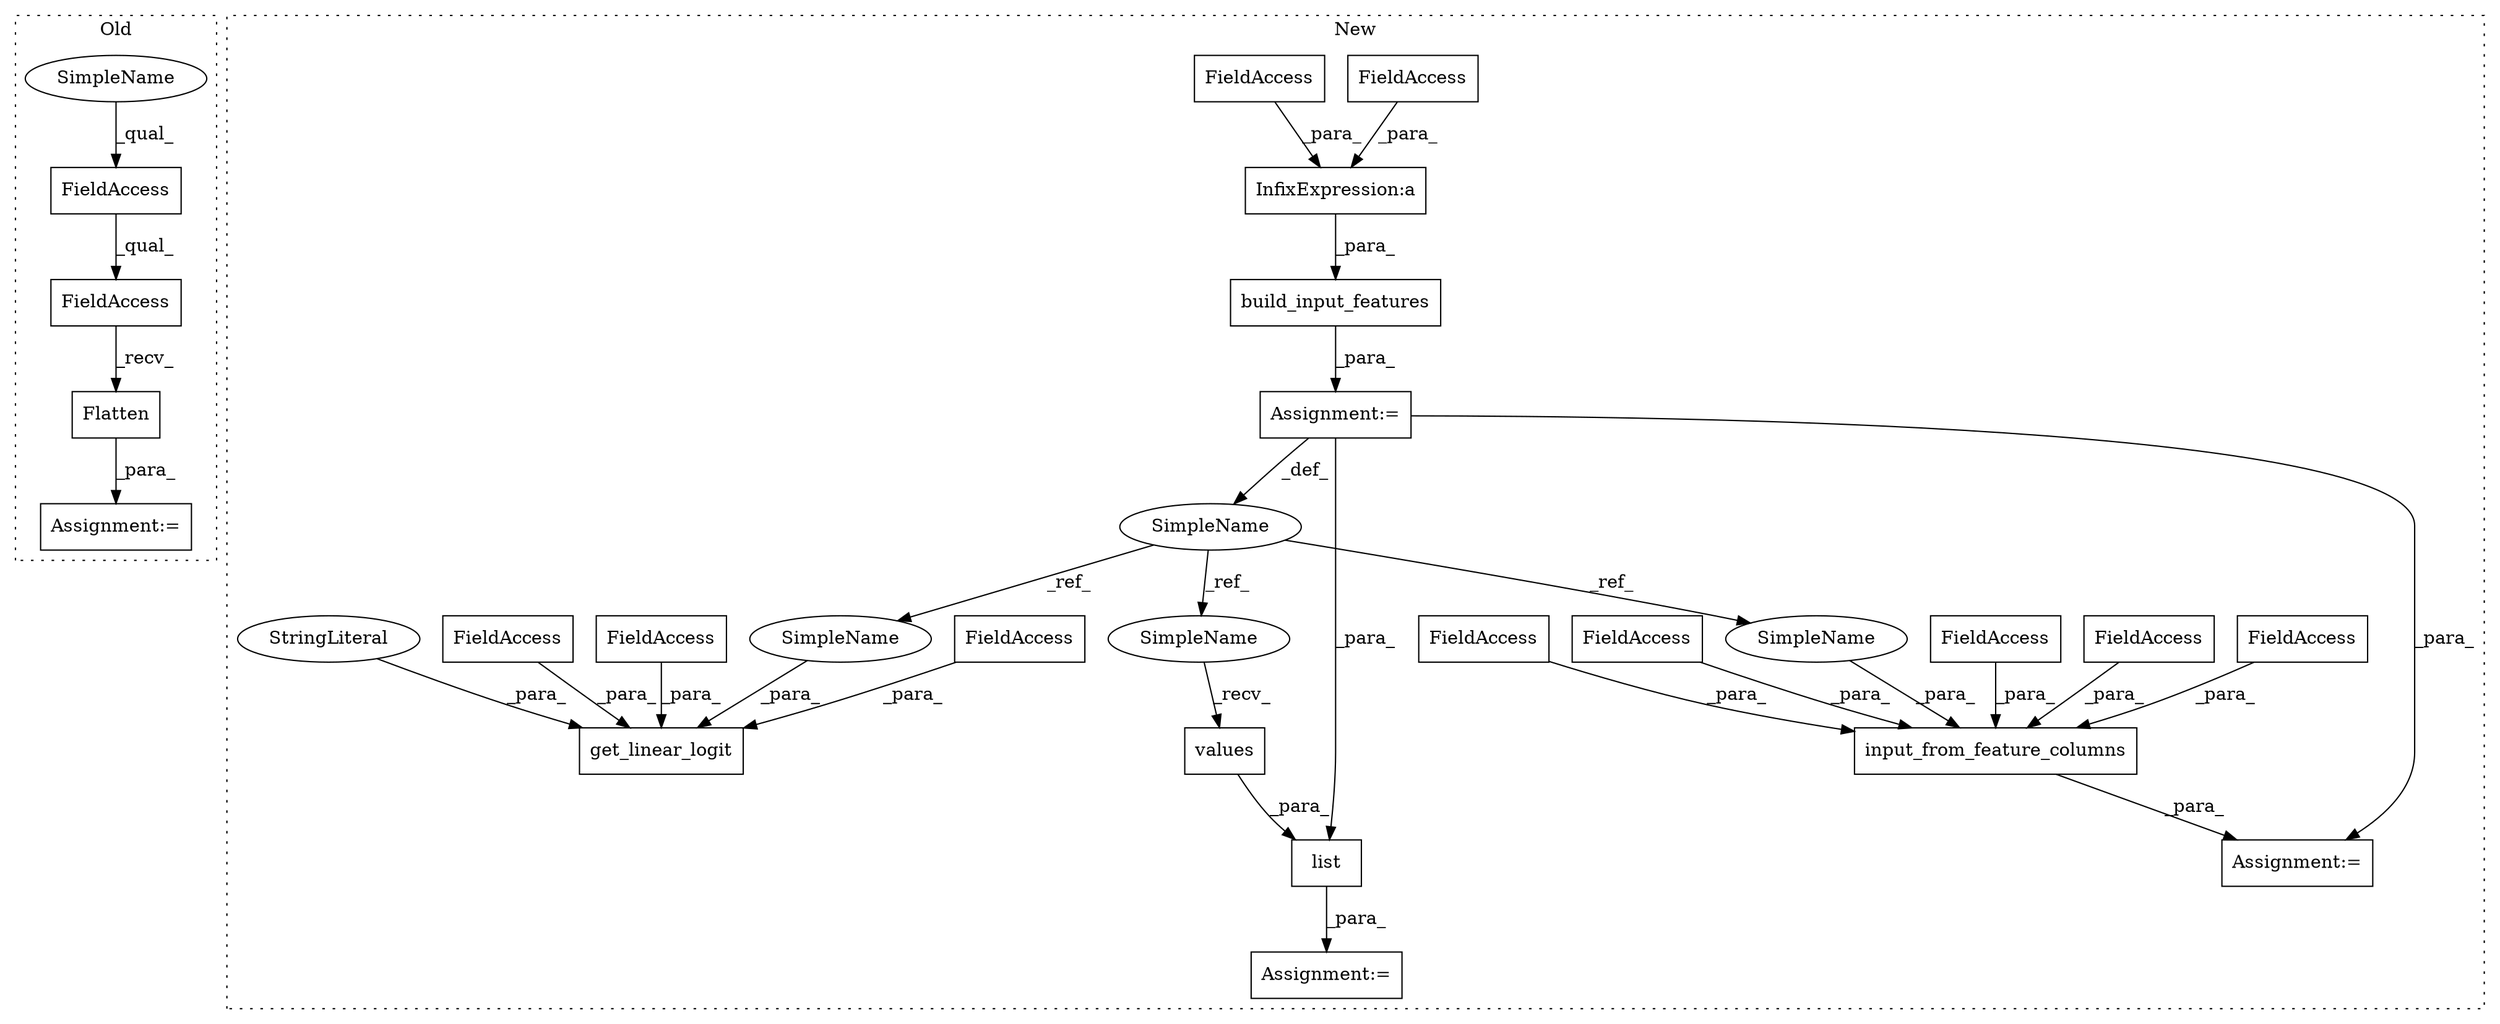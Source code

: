 digraph G {
subgraph cluster0 {
3 [label="FieldAccess" a="22" s="876" l="16" shape="box"];
5 [label="FieldAccess" a="22" s="876" l="23" shape="box"];
11 [label="Flatten" a="32" s="900,933" l="8,1" shape="box"];
16 [label="Assignment:=" a="7" s="875" l="1" shape="box"];
29 [label="SimpleName" a="42" s="876" l="10" shape="ellipse"];
label = "Old";
style="dotted";
}
subgraph cluster1 {
1 [label="input_from_feature_columns" a="32" s="678,779" l="27,1" shape="box"];
2 [label="FieldAccess" a="22" s="775" l="4" shape="box"];
4 [label="build_input_features" a="32" s="508,573" l="21,1" shape="box"];
6 [label="FieldAccess" a="22" s="749" l="16" shape="box"];
7 [label="FieldAccess" a="22" s="714" l="19" shape="box"];
8 [label="FieldAccess" a="22" s="734" l="14" shape="box"];
9 [label="FieldAccess" a="22" s="766" l="8" shape="box"];
10 [label="values" a="32" s="606" l="8" shape="box"];
12 [label="SimpleName" a="42" s="499" l="8" shape="ellipse"];
13 [label="list" a="32" s="592,614" l="5,1" shape="box"];
14 [label="Assignment:=" a="7" s="676" l="2" shape="box"];
15 [label="Assignment:=" a="7" s="591" l="1" shape="box"];
17 [label="Assignment:=" a="7" s="507" l="1" shape="box"];
18 [label="InfixExpression:a" a="27" s="551" l="3" shape="box"];
19 [label="FieldAccess" a="22" s="529" l="22" shape="box"];
20 [label="FieldAccess" a="22" s="554" l="19" shape="box"];
21 [label="get_linear_logit" a="32" s="799,884" l="17,1" shape="box"];
22 [label="FieldAccess" a="22" s="862" l="8" shape="box"];
23 [label="FieldAccess" a="22" s="871" l="4" shape="box"];
24 [label="FieldAccess" a="22" s="825" l="22" shape="box"];
25 [label="StringLiteral" a="45" s="876" l="8" shape="ellipse"];
26 [label="SimpleName" a="42" s="705" l="8" shape="ellipse"];
27 [label="SimpleName" a="42" s="597" l="8" shape="ellipse"];
28 [label="SimpleName" a="42" s="816" l="8" shape="ellipse"];
label = "New";
style="dotted";
}
1 -> 14 [label="_para_"];
2 -> 1 [label="_para_"];
3 -> 5 [label="_qual_"];
4 -> 17 [label="_para_"];
5 -> 11 [label="_recv_"];
6 -> 1 [label="_para_"];
7 -> 1 [label="_para_"];
8 -> 1 [label="_para_"];
9 -> 1 [label="_para_"];
10 -> 13 [label="_para_"];
11 -> 16 [label="_para_"];
12 -> 26 [label="_ref_"];
12 -> 28 [label="_ref_"];
12 -> 27 [label="_ref_"];
13 -> 15 [label="_para_"];
17 -> 12 [label="_def_"];
17 -> 13 [label="_para_"];
17 -> 14 [label="_para_"];
18 -> 4 [label="_para_"];
19 -> 18 [label="_para_"];
20 -> 18 [label="_para_"];
22 -> 21 [label="_para_"];
23 -> 21 [label="_para_"];
24 -> 21 [label="_para_"];
25 -> 21 [label="_para_"];
26 -> 1 [label="_para_"];
27 -> 10 [label="_recv_"];
28 -> 21 [label="_para_"];
29 -> 3 [label="_qual_"];
}